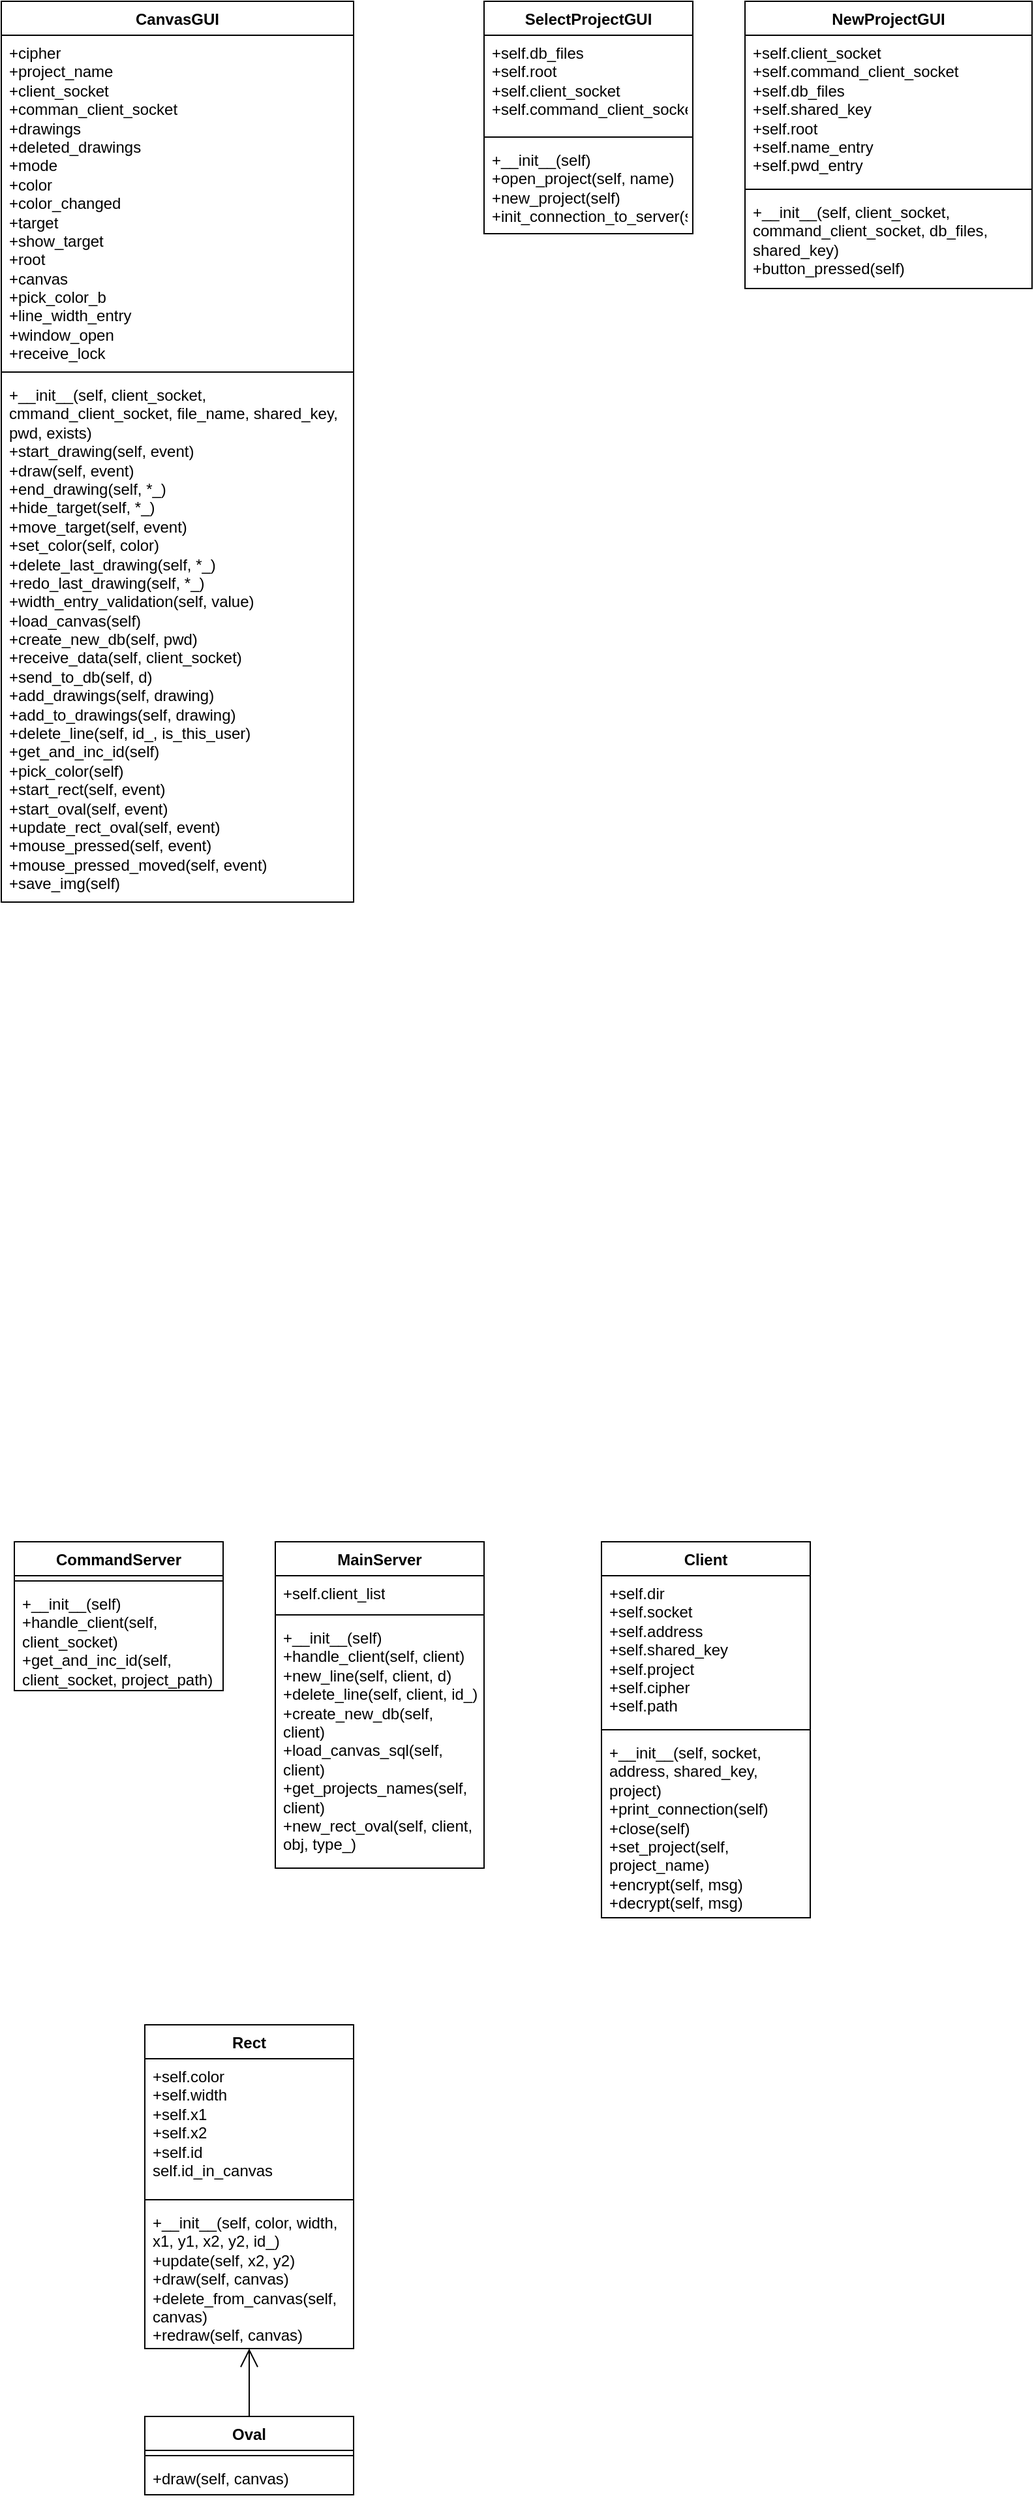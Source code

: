<mxfile version="24.4.4" type="github">
  <diagram id="C5RBs43oDa-KdzZeNtuy" name="Page-1">
    <mxGraphModel dx="1750" dy="870" grid="1" gridSize="10" guides="1" tooltips="1" connect="1" arrows="1" fold="1" page="1" pageScale="1" pageWidth="827" pageHeight="1169" math="0" shadow="0">
      <root>
        <mxCell id="WIyWlLk6GJQsqaUBKTNV-0" />
        <mxCell id="WIyWlLk6GJQsqaUBKTNV-1" parent="WIyWlLk6GJQsqaUBKTNV-0" />
        <mxCell id="R6-TLBc1KQp7JGJJlesL-0" value="CanvasGUI" style="swimlane;fontStyle=1;align=center;verticalAlign=top;childLayout=stackLayout;horizontal=1;startSize=26;horizontalStack=0;resizeParent=1;resizeParentMax=0;resizeLast=0;collapsible=1;marginBottom=0;whiteSpace=wrap;html=1;" vertex="1" parent="WIyWlLk6GJQsqaUBKTNV-1">
          <mxGeometry x="10" y="20" width="270" height="690" as="geometry" />
        </mxCell>
        <mxCell id="R6-TLBc1KQp7JGJJlesL-1" value="+cipher&lt;div&gt;+project_name&lt;/div&gt;&lt;div&gt;+client_socket&lt;/div&gt;&lt;div&gt;+comman_client_socket&lt;/div&gt;&lt;div&gt;+drawings&lt;/div&gt;&lt;div&gt;+deleted_drawings&lt;/div&gt;&lt;div&gt;+mode&lt;/div&gt;&lt;div&gt;+color&lt;/div&gt;&lt;div&gt;+color_changed&lt;/div&gt;&lt;div&gt;+target&lt;/div&gt;&lt;div&gt;+show_target&lt;/div&gt;&lt;div&gt;+root&lt;/div&gt;&lt;div&gt;+canvas&lt;/div&gt;&lt;div&gt;+pick_color_b&lt;/div&gt;&lt;div&gt;+line_width_entry&lt;/div&gt;&lt;div&gt;+window_open&lt;/div&gt;&lt;div&gt;+receive_lock&lt;/div&gt;&lt;div&gt;&lt;br&gt;&lt;/div&gt;" style="text;strokeColor=none;fillColor=none;align=left;verticalAlign=top;spacingLeft=4;spacingRight=4;overflow=hidden;rotatable=0;points=[[0,0.5],[1,0.5]];portConstraint=eastwest;whiteSpace=wrap;html=1;" vertex="1" parent="R6-TLBc1KQp7JGJJlesL-0">
          <mxGeometry y="26" width="270" height="254" as="geometry" />
        </mxCell>
        <mxCell id="R6-TLBc1KQp7JGJJlesL-2" value="" style="line;strokeWidth=1;fillColor=none;align=left;verticalAlign=middle;spacingTop=-1;spacingLeft=3;spacingRight=3;rotatable=0;labelPosition=right;points=[];portConstraint=eastwest;strokeColor=inherit;" vertex="1" parent="R6-TLBc1KQp7JGJJlesL-0">
          <mxGeometry y="280" width="270" height="8" as="geometry" />
        </mxCell>
        <mxCell id="R6-TLBc1KQp7JGJJlesL-3" value="+__init__(self, client_socket, cmmand_client_socket, file_name, shared_key, pwd, exists)&lt;div&gt;+start_drawing(self, event)&lt;/div&gt;&lt;div&gt;+draw(self, event)&lt;/div&gt;&lt;div&gt;+end_drawing(self, *_)&lt;/div&gt;&lt;div&gt;+hide_target(self, *_)&lt;/div&gt;&lt;div&gt;+move_target(self, event)&lt;/div&gt;&lt;div&gt;+set_color(self, color)&lt;/div&gt;&lt;div&gt;+delete_last_drawing(self, *_)&lt;/div&gt;&lt;div&gt;+redo_last_drawing(self, *_)&lt;/div&gt;&lt;div&gt;+width_entry_validation(self, value)&lt;/div&gt;&lt;div&gt;+load_canvas(self)&lt;/div&gt;&lt;div&gt;+create_new_db(self, pwd)&lt;/div&gt;&lt;div&gt;+receive_data(self, client_socket)&lt;/div&gt;&lt;div&gt;+send_to_db(self, d)&lt;/div&gt;&lt;div&gt;+add_drawings(self, drawing)&lt;/div&gt;&lt;div&gt;+add_to_drawings(self, drawing)&lt;/div&gt;&lt;div&gt;+delete_line(self, id_, is_this_user)&lt;br&gt;+get_and_inc_id(self)&lt;/div&gt;&lt;div&gt;+pick_color(self)&lt;br&gt;+start_rect(self, event)&lt;br&gt;+start_oval(self, event)&lt;/div&gt;&lt;div&gt;+update_rect_oval(self, event)&lt;/div&gt;&lt;div&gt;+mouse_pressed(self, event)&lt;/div&gt;&lt;div&gt;+mouse_pressed_moved(self, event)&lt;br&gt;+save_img(self)&lt;/div&gt;" style="text;strokeColor=none;fillColor=none;align=left;verticalAlign=top;spacingLeft=4;spacingRight=4;overflow=hidden;rotatable=0;points=[[0,0.5],[1,0.5]];portConstraint=eastwest;whiteSpace=wrap;html=1;" vertex="1" parent="R6-TLBc1KQp7JGJJlesL-0">
          <mxGeometry y="288" width="270" height="402" as="geometry" />
        </mxCell>
        <mxCell id="R6-TLBc1KQp7JGJJlesL-4" value="SelectProjectGUI" style="swimlane;fontStyle=1;align=center;verticalAlign=top;childLayout=stackLayout;horizontal=1;startSize=26;horizontalStack=0;resizeParent=1;resizeParentMax=0;resizeLast=0;collapsible=1;marginBottom=0;whiteSpace=wrap;html=1;" vertex="1" parent="WIyWlLk6GJQsqaUBKTNV-1">
          <mxGeometry x="380" y="20" width="160" height="178" as="geometry" />
        </mxCell>
        <mxCell id="R6-TLBc1KQp7JGJJlesL-5" value="+self.db_files&lt;div&gt;+self.root&lt;/div&gt;&lt;div&gt;+self.client_socket&lt;/div&gt;&lt;div&gt;+self.command_client_socket)&lt;/div&gt;" style="text;strokeColor=none;fillColor=none;align=left;verticalAlign=top;spacingLeft=4;spacingRight=4;overflow=hidden;rotatable=0;points=[[0,0.5],[1,0.5]];portConstraint=eastwest;whiteSpace=wrap;html=1;" vertex="1" parent="R6-TLBc1KQp7JGJJlesL-4">
          <mxGeometry y="26" width="160" height="74" as="geometry" />
        </mxCell>
        <mxCell id="R6-TLBc1KQp7JGJJlesL-6" value="" style="line;strokeWidth=1;fillColor=none;align=left;verticalAlign=middle;spacingTop=-1;spacingLeft=3;spacingRight=3;rotatable=0;labelPosition=right;points=[];portConstraint=eastwest;strokeColor=inherit;" vertex="1" parent="R6-TLBc1KQp7JGJJlesL-4">
          <mxGeometry y="100" width="160" height="8" as="geometry" />
        </mxCell>
        <mxCell id="R6-TLBc1KQp7JGJJlesL-7" value="&lt;div&gt;+__init__(self)&lt;/div&gt;&lt;div&gt;+open_project(self, name)&lt;/div&gt;&lt;div&gt;+new_project(self)&lt;/div&gt;&lt;div&gt;+init_connection_to_server(self)&lt;/div&gt;" style="text;strokeColor=none;fillColor=none;align=left;verticalAlign=top;spacingLeft=4;spacingRight=4;overflow=hidden;rotatable=0;points=[[0,0.5],[1,0.5]];portConstraint=eastwest;whiteSpace=wrap;html=1;" vertex="1" parent="R6-TLBc1KQp7JGJJlesL-4">
          <mxGeometry y="108" width="160" height="70" as="geometry" />
        </mxCell>
        <mxCell id="R6-TLBc1KQp7JGJJlesL-11" value="NewProjectGUI" style="swimlane;fontStyle=1;align=center;verticalAlign=top;childLayout=stackLayout;horizontal=1;startSize=26;horizontalStack=0;resizeParent=1;resizeParentMax=0;resizeLast=0;collapsible=1;marginBottom=0;whiteSpace=wrap;html=1;" vertex="1" parent="WIyWlLk6GJQsqaUBKTNV-1">
          <mxGeometry x="580" y="20" width="220" height="220" as="geometry" />
        </mxCell>
        <mxCell id="R6-TLBc1KQp7JGJJlesL-12" value="+self.client_socket&lt;div&gt;+self.command_client_socket&lt;/div&gt;&lt;div&gt;+self.db_files&lt;/div&gt;&lt;div&gt;+self.shared_key&lt;/div&gt;&lt;div&gt;+self.root&lt;/div&gt;&lt;div&gt;+self.name_entry&lt;/div&gt;&lt;div&gt;+self.pwd_entry&lt;/div&gt;" style="text;strokeColor=none;fillColor=none;align=left;verticalAlign=top;spacingLeft=4;spacingRight=4;overflow=hidden;rotatable=0;points=[[0,0.5],[1,0.5]];portConstraint=eastwest;whiteSpace=wrap;html=1;" vertex="1" parent="R6-TLBc1KQp7JGJJlesL-11">
          <mxGeometry y="26" width="220" height="114" as="geometry" />
        </mxCell>
        <mxCell id="R6-TLBc1KQp7JGJJlesL-13" value="" style="line;strokeWidth=1;fillColor=none;align=left;verticalAlign=middle;spacingTop=-1;spacingLeft=3;spacingRight=3;rotatable=0;labelPosition=right;points=[];portConstraint=eastwest;strokeColor=inherit;" vertex="1" parent="R6-TLBc1KQp7JGJJlesL-11">
          <mxGeometry y="140" width="220" height="8" as="geometry" />
        </mxCell>
        <mxCell id="R6-TLBc1KQp7JGJJlesL-14" value="&lt;div&gt;+__init__(self, client_socket, command_client_socket, db_files, shared_key)&lt;/div&gt;&lt;div&gt;+button_pressed(self)&lt;/div&gt;" style="text;strokeColor=none;fillColor=none;align=left;verticalAlign=top;spacingLeft=4;spacingRight=4;overflow=hidden;rotatable=0;points=[[0,0.5],[1,0.5]];portConstraint=eastwest;whiteSpace=wrap;html=1;" vertex="1" parent="R6-TLBc1KQp7JGJJlesL-11">
          <mxGeometry y="148" width="220" height="72" as="geometry" />
        </mxCell>
        <mxCell id="R6-TLBc1KQp7JGJJlesL-16" value="Client" style="swimlane;fontStyle=1;align=center;verticalAlign=top;childLayout=stackLayout;horizontal=1;startSize=26;horizontalStack=0;resizeParent=1;resizeParentMax=0;resizeLast=0;collapsible=1;marginBottom=0;whiteSpace=wrap;html=1;" vertex="1" parent="WIyWlLk6GJQsqaUBKTNV-1">
          <mxGeometry x="470" y="1200" width="160" height="288" as="geometry" />
        </mxCell>
        <mxCell id="R6-TLBc1KQp7JGJJlesL-17" value="+self.dir&lt;div&gt;+self.socket&lt;/div&gt;&lt;div&gt;+self.address&lt;/div&gt;&lt;div&gt;+self.shared_key&lt;/div&gt;&lt;div&gt;+self.project&lt;/div&gt;&lt;div&gt;+self.cipher&lt;/div&gt;&lt;div&gt;+self.path&lt;/div&gt;" style="text;strokeColor=none;fillColor=none;align=left;verticalAlign=top;spacingLeft=4;spacingRight=4;overflow=hidden;rotatable=0;points=[[0,0.5],[1,0.5]];portConstraint=eastwest;whiteSpace=wrap;html=1;" vertex="1" parent="R6-TLBc1KQp7JGJJlesL-16">
          <mxGeometry y="26" width="160" height="114" as="geometry" />
        </mxCell>
        <mxCell id="R6-TLBc1KQp7JGJJlesL-18" value="" style="line;strokeWidth=1;fillColor=none;align=left;verticalAlign=middle;spacingTop=-1;spacingLeft=3;spacingRight=3;rotatable=0;labelPosition=right;points=[];portConstraint=eastwest;strokeColor=inherit;" vertex="1" parent="R6-TLBc1KQp7JGJJlesL-16">
          <mxGeometry y="140" width="160" height="8" as="geometry" />
        </mxCell>
        <mxCell id="R6-TLBc1KQp7JGJJlesL-19" value="&lt;div&gt;+__init__(self, socket, address, shared_key, project)&lt;/div&gt;&lt;div&gt;+print_connection(self)&lt;/div&gt;&lt;div&gt;+close(self)&lt;/div&gt;&lt;div&gt;+set_project(self, project_name)&lt;/div&gt;&lt;div&gt;+encrypt(self, msg)&lt;/div&gt;&lt;div&gt;+decrypt(self, msg)&lt;/div&gt;" style="text;strokeColor=none;fillColor=none;align=left;verticalAlign=top;spacingLeft=4;spacingRight=4;overflow=hidden;rotatable=0;points=[[0,0.5],[1,0.5]];portConstraint=eastwest;whiteSpace=wrap;html=1;" vertex="1" parent="R6-TLBc1KQp7JGJJlesL-16">
          <mxGeometry y="148" width="160" height="140" as="geometry" />
        </mxCell>
        <mxCell id="R6-TLBc1KQp7JGJJlesL-20" value="MainServer" style="swimlane;fontStyle=1;align=center;verticalAlign=top;childLayout=stackLayout;horizontal=1;startSize=26;horizontalStack=0;resizeParent=1;resizeParentMax=0;resizeLast=0;collapsible=1;marginBottom=0;whiteSpace=wrap;html=1;" vertex="1" parent="WIyWlLk6GJQsqaUBKTNV-1">
          <mxGeometry x="220" y="1200" width="160" height="250" as="geometry" />
        </mxCell>
        <mxCell id="R6-TLBc1KQp7JGJJlesL-21" value="+self.client_list" style="text;strokeColor=none;fillColor=none;align=left;verticalAlign=top;spacingLeft=4;spacingRight=4;overflow=hidden;rotatable=0;points=[[0,0.5],[1,0.5]];portConstraint=eastwest;whiteSpace=wrap;html=1;" vertex="1" parent="R6-TLBc1KQp7JGJJlesL-20">
          <mxGeometry y="26" width="160" height="26" as="geometry" />
        </mxCell>
        <mxCell id="R6-TLBc1KQp7JGJJlesL-22" value="" style="line;strokeWidth=1;fillColor=none;align=left;verticalAlign=middle;spacingTop=-1;spacingLeft=3;spacingRight=3;rotatable=0;labelPosition=right;points=[];portConstraint=eastwest;strokeColor=inherit;" vertex="1" parent="R6-TLBc1KQp7JGJJlesL-20">
          <mxGeometry y="52" width="160" height="8" as="geometry" />
        </mxCell>
        <mxCell id="R6-TLBc1KQp7JGJJlesL-23" value="&lt;div&gt;+__init__(self)&lt;/div&gt;&lt;div&gt;+handle_client(self, client)&lt;/div&gt;&lt;div&gt;+new_line(self, client, d)&lt;/div&gt;&lt;div&gt;+delete_line(self, client, id_)&lt;/div&gt;&lt;div&gt;+create_new_db(self, client)&lt;/div&gt;&lt;div&gt;+load_canvas_sql(self, client)&lt;/div&gt;&lt;div&gt;+get_projects_names(self, client)&lt;/div&gt;&lt;div&gt;+new_rect_oval(self, client, obj, type_)&lt;/div&gt;" style="text;strokeColor=none;fillColor=none;align=left;verticalAlign=top;spacingLeft=4;spacingRight=4;overflow=hidden;rotatable=0;points=[[0,0.5],[1,0.5]];portConstraint=eastwest;whiteSpace=wrap;html=1;" vertex="1" parent="R6-TLBc1KQp7JGJJlesL-20">
          <mxGeometry y="60" width="160" height="190" as="geometry" />
        </mxCell>
        <mxCell id="R6-TLBc1KQp7JGJJlesL-28" value="CommandServer" style="swimlane;fontStyle=1;align=center;verticalAlign=top;childLayout=stackLayout;horizontal=1;startSize=26;horizontalStack=0;resizeParent=1;resizeParentMax=0;resizeLast=0;collapsible=1;marginBottom=0;whiteSpace=wrap;html=1;" vertex="1" parent="WIyWlLk6GJQsqaUBKTNV-1">
          <mxGeometry x="20" y="1200" width="160" height="114" as="geometry" />
        </mxCell>
        <mxCell id="R6-TLBc1KQp7JGJJlesL-30" value="" style="line;strokeWidth=1;fillColor=none;align=left;verticalAlign=middle;spacingTop=-1;spacingLeft=3;spacingRight=3;rotatable=0;labelPosition=right;points=[];portConstraint=eastwest;strokeColor=inherit;" vertex="1" parent="R6-TLBc1KQp7JGJJlesL-28">
          <mxGeometry y="26" width="160" height="8" as="geometry" />
        </mxCell>
        <mxCell id="R6-TLBc1KQp7JGJJlesL-31" value="&lt;div&gt;+__init__(self)&lt;/div&gt;&lt;div&gt;+handle_client(self, client_socket)&lt;/div&gt;&lt;div&gt;+get_and_inc_id(self, client_socket, project_path)&lt;/div&gt;" style="text;strokeColor=none;fillColor=none;align=left;verticalAlign=top;spacingLeft=4;spacingRight=4;overflow=hidden;rotatable=0;points=[[0,0.5],[1,0.5]];portConstraint=eastwest;whiteSpace=wrap;html=1;" vertex="1" parent="R6-TLBc1KQp7JGJJlesL-28">
          <mxGeometry y="34" width="160" height="80" as="geometry" />
        </mxCell>
        <mxCell id="R6-TLBc1KQp7JGJJlesL-33" value="Rect" style="swimlane;fontStyle=1;align=center;verticalAlign=top;childLayout=stackLayout;horizontal=1;startSize=26;horizontalStack=0;resizeParent=1;resizeParentMax=0;resizeLast=0;collapsible=1;marginBottom=0;whiteSpace=wrap;html=1;" vertex="1" parent="WIyWlLk6GJQsqaUBKTNV-1">
          <mxGeometry x="120" y="1570" width="160" height="248" as="geometry" />
        </mxCell>
        <mxCell id="R6-TLBc1KQp7JGJJlesL-34" value="+self.color&lt;div&gt;+self.width&lt;/div&gt;&lt;div&gt;+self.x1&lt;/div&gt;&lt;div&gt;+self.x2&lt;/div&gt;&lt;div&gt;+self.id&lt;/div&gt;&lt;div&gt;self.id_in_canvas&lt;/div&gt;" style="text;strokeColor=none;fillColor=none;align=left;verticalAlign=top;spacingLeft=4;spacingRight=4;overflow=hidden;rotatable=0;points=[[0,0.5],[1,0.5]];portConstraint=eastwest;whiteSpace=wrap;html=1;" vertex="1" parent="R6-TLBc1KQp7JGJJlesL-33">
          <mxGeometry y="26" width="160" height="104" as="geometry" />
        </mxCell>
        <mxCell id="R6-TLBc1KQp7JGJJlesL-35" value="" style="line;strokeWidth=1;fillColor=none;align=left;verticalAlign=middle;spacingTop=-1;spacingLeft=3;spacingRight=3;rotatable=0;labelPosition=right;points=[];portConstraint=eastwest;strokeColor=inherit;" vertex="1" parent="R6-TLBc1KQp7JGJJlesL-33">
          <mxGeometry y="130" width="160" height="8" as="geometry" />
        </mxCell>
        <mxCell id="R6-TLBc1KQp7JGJJlesL-36" value="&lt;div&gt;+__init__(self, color, width, x1, y1, x2, y2, id_)&lt;/div&gt;&lt;div&gt;+update(self, x2, y2)&lt;/div&gt;&lt;div&gt;+draw(self, canvas)&lt;/div&gt;&lt;div&gt;+delete_from_canvas(self, canvas)&lt;/div&gt;&lt;div&gt;+redraw(self, canvas)&lt;/div&gt;" style="text;strokeColor=none;fillColor=none;align=left;verticalAlign=top;spacingLeft=4;spacingRight=4;overflow=hidden;rotatable=0;points=[[0,0.5],[1,0.5]];portConstraint=eastwest;whiteSpace=wrap;html=1;" vertex="1" parent="R6-TLBc1KQp7JGJJlesL-33">
          <mxGeometry y="138" width="160" height="110" as="geometry" />
        </mxCell>
        <mxCell id="R6-TLBc1KQp7JGJJlesL-38" value="Oval" style="swimlane;fontStyle=1;align=center;verticalAlign=top;childLayout=stackLayout;horizontal=1;startSize=26;horizontalStack=0;resizeParent=1;resizeParentMax=0;resizeLast=0;collapsible=1;marginBottom=0;whiteSpace=wrap;html=1;" vertex="1" parent="WIyWlLk6GJQsqaUBKTNV-1">
          <mxGeometry x="120" y="1870" width="160" height="60" as="geometry" />
        </mxCell>
        <mxCell id="R6-TLBc1KQp7JGJJlesL-40" value="" style="line;strokeWidth=1;fillColor=none;align=left;verticalAlign=middle;spacingTop=-1;spacingLeft=3;spacingRight=3;rotatable=0;labelPosition=right;points=[];portConstraint=eastwest;strokeColor=inherit;" vertex="1" parent="R6-TLBc1KQp7JGJJlesL-38">
          <mxGeometry y="26" width="160" height="8" as="geometry" />
        </mxCell>
        <mxCell id="R6-TLBc1KQp7JGJJlesL-41" value="+draw(self, canvas)" style="text;strokeColor=none;fillColor=none;align=left;verticalAlign=top;spacingLeft=4;spacingRight=4;overflow=hidden;rotatable=0;points=[[0,0.5],[1,0.5]];portConstraint=eastwest;whiteSpace=wrap;html=1;" vertex="1" parent="R6-TLBc1KQp7JGJJlesL-38">
          <mxGeometry y="34" width="160" height="26" as="geometry" />
        </mxCell>
        <mxCell id="R6-TLBc1KQp7JGJJlesL-46" value="" style="endArrow=open;endFill=1;endSize=12;html=1;rounded=0;exitX=0.5;exitY=0;exitDx=0;exitDy=0;" edge="1" parent="WIyWlLk6GJQsqaUBKTNV-1" source="R6-TLBc1KQp7JGJJlesL-38" target="R6-TLBc1KQp7JGJJlesL-36">
          <mxGeometry width="160" relative="1" as="geometry">
            <mxPoint x="240" y="1800" as="sourcePoint" />
            <mxPoint x="400" y="1800" as="targetPoint" />
          </mxGeometry>
        </mxCell>
      </root>
    </mxGraphModel>
  </diagram>
</mxfile>
